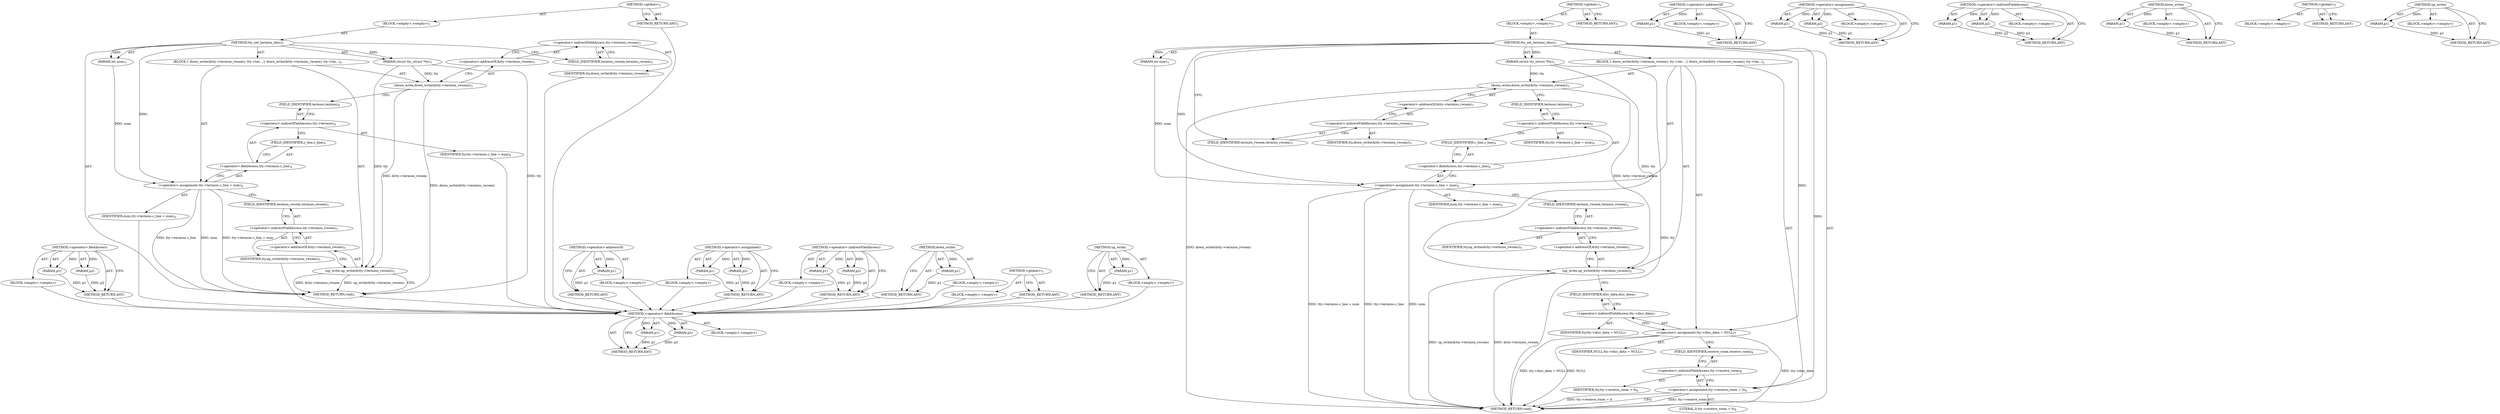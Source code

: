 digraph "up_write" {
vulnerable_66 [label=<(METHOD,&lt;operator&gt;.fieldAccess)>];
vulnerable_67 [label=<(PARAM,p1)>];
vulnerable_68 [label=<(PARAM,p2)>];
vulnerable_69 [label=<(BLOCK,&lt;empty&gt;,&lt;empty&gt;)>];
vulnerable_70 [label=<(METHOD_RETURN,ANY)>];
vulnerable_6 [label=<(METHOD,&lt;global&gt;)<SUB>1</SUB>>];
vulnerable_7 [label=<(BLOCK,&lt;empty&gt;,&lt;empty&gt;)<SUB>1</SUB>>];
vulnerable_8 [label=<(METHOD,tty_set_termios_ldisc)<SUB>1</SUB>>];
vulnerable_9 [label=<(PARAM,struct tty_struct *tty)<SUB>1</SUB>>];
vulnerable_10 [label=<(PARAM,int num)<SUB>1</SUB>>];
vulnerable_11 [label=<(BLOCK,{
 	down_write(&amp;tty-&gt;termios_rwsem);
 	tty-&gt;ter...,{
 	down_write(&amp;tty-&gt;termios_rwsem);
 	tty-&gt;ter...)<SUB>2</SUB>>];
vulnerable_12 [label=<(down_write,down_write(&amp;tty-&gt;termios_rwsem))<SUB>3</SUB>>];
vulnerable_13 [label=<(&lt;operator&gt;.addressOf,&amp;tty-&gt;termios_rwsem)<SUB>3</SUB>>];
vulnerable_14 [label=<(&lt;operator&gt;.indirectFieldAccess,tty-&gt;termios_rwsem)<SUB>3</SUB>>];
vulnerable_15 [label=<(IDENTIFIER,tty,down_write(&amp;tty-&gt;termios_rwsem))<SUB>3</SUB>>];
vulnerable_16 [label=<(FIELD_IDENTIFIER,termios_rwsem,termios_rwsem)<SUB>3</SUB>>];
vulnerable_17 [label=<(&lt;operator&gt;.assignment,tty-&gt;termios.c_line = num)<SUB>4</SUB>>];
vulnerable_18 [label=<(&lt;operator&gt;.fieldAccess,tty-&gt;termios.c_line)<SUB>4</SUB>>];
vulnerable_19 [label=<(&lt;operator&gt;.indirectFieldAccess,tty-&gt;termios)<SUB>4</SUB>>];
vulnerable_20 [label=<(IDENTIFIER,tty,tty-&gt;termios.c_line = num)<SUB>4</SUB>>];
vulnerable_21 [label=<(FIELD_IDENTIFIER,termios,termios)<SUB>4</SUB>>];
vulnerable_22 [label=<(FIELD_IDENTIFIER,c_line,c_line)<SUB>4</SUB>>];
vulnerable_23 [label=<(IDENTIFIER,num,tty-&gt;termios.c_line = num)<SUB>4</SUB>>];
vulnerable_24 [label=<(up_write,up_write(&amp;tty-&gt;termios_rwsem))<SUB>5</SUB>>];
vulnerable_25 [label=<(&lt;operator&gt;.addressOf,&amp;tty-&gt;termios_rwsem)<SUB>5</SUB>>];
vulnerable_26 [label=<(&lt;operator&gt;.indirectFieldAccess,tty-&gt;termios_rwsem)<SUB>5</SUB>>];
vulnerable_27 [label=<(IDENTIFIER,tty,up_write(&amp;tty-&gt;termios_rwsem))<SUB>5</SUB>>];
vulnerable_28 [label=<(FIELD_IDENTIFIER,termios_rwsem,termios_rwsem)<SUB>5</SUB>>];
vulnerable_29 [label=<(METHOD_RETURN,void)<SUB>1</SUB>>];
vulnerable_31 [label=<(METHOD_RETURN,ANY)<SUB>1</SUB>>];
vulnerable_52 [label=<(METHOD,&lt;operator&gt;.addressOf)>];
vulnerable_53 [label=<(PARAM,p1)>];
vulnerable_54 [label=<(BLOCK,&lt;empty&gt;,&lt;empty&gt;)>];
vulnerable_55 [label=<(METHOD_RETURN,ANY)>];
vulnerable_61 [label=<(METHOD,&lt;operator&gt;.assignment)>];
vulnerable_62 [label=<(PARAM,p1)>];
vulnerable_63 [label=<(PARAM,p2)>];
vulnerable_64 [label=<(BLOCK,&lt;empty&gt;,&lt;empty&gt;)>];
vulnerable_65 [label=<(METHOD_RETURN,ANY)>];
vulnerable_56 [label=<(METHOD,&lt;operator&gt;.indirectFieldAccess)>];
vulnerable_57 [label=<(PARAM,p1)>];
vulnerable_58 [label=<(PARAM,p2)>];
vulnerable_59 [label=<(BLOCK,&lt;empty&gt;,&lt;empty&gt;)>];
vulnerable_60 [label=<(METHOD_RETURN,ANY)>];
vulnerable_48 [label=<(METHOD,down_write)>];
vulnerable_49 [label=<(PARAM,p1)>];
vulnerable_50 [label=<(BLOCK,&lt;empty&gt;,&lt;empty&gt;)>];
vulnerable_51 [label=<(METHOD_RETURN,ANY)>];
vulnerable_42 [label=<(METHOD,&lt;global&gt;)<SUB>1</SUB>>];
vulnerable_43 [label=<(BLOCK,&lt;empty&gt;,&lt;empty&gt;)>];
vulnerable_44 [label=<(METHOD_RETURN,ANY)>];
vulnerable_71 [label=<(METHOD,up_write)>];
vulnerable_72 [label=<(PARAM,p1)>];
vulnerable_73 [label=<(BLOCK,&lt;empty&gt;,&lt;empty&gt;)>];
vulnerable_74 [label=<(METHOD_RETURN,ANY)>];
fixed_76 [label=<(METHOD,&lt;operator&gt;.fieldAccess)>];
fixed_77 [label=<(PARAM,p1)>];
fixed_78 [label=<(PARAM,p2)>];
fixed_79 [label=<(BLOCK,&lt;empty&gt;,&lt;empty&gt;)>];
fixed_80 [label=<(METHOD_RETURN,ANY)>];
fixed_6 [label=<(METHOD,&lt;global&gt;)<SUB>1</SUB>>];
fixed_7 [label=<(BLOCK,&lt;empty&gt;,&lt;empty&gt;)<SUB>1</SUB>>];
fixed_8 [label=<(METHOD,tty_set_termios_ldisc)<SUB>1</SUB>>];
fixed_9 [label=<(PARAM,struct tty_struct *tty)<SUB>1</SUB>>];
fixed_10 [label=<(PARAM,int num)<SUB>1</SUB>>];
fixed_11 [label=<(BLOCK,{
 	down_write(&amp;tty-&gt;termios_rwsem);
 	tty-&gt;ter...,{
 	down_write(&amp;tty-&gt;termios_rwsem);
 	tty-&gt;ter...)<SUB>2</SUB>>];
fixed_12 [label=<(down_write,down_write(&amp;tty-&gt;termios_rwsem))<SUB>3</SUB>>];
fixed_13 [label=<(&lt;operator&gt;.addressOf,&amp;tty-&gt;termios_rwsem)<SUB>3</SUB>>];
fixed_14 [label=<(&lt;operator&gt;.indirectFieldAccess,tty-&gt;termios_rwsem)<SUB>3</SUB>>];
fixed_15 [label=<(IDENTIFIER,tty,down_write(&amp;tty-&gt;termios_rwsem))<SUB>3</SUB>>];
fixed_16 [label=<(FIELD_IDENTIFIER,termios_rwsem,termios_rwsem)<SUB>3</SUB>>];
fixed_17 [label=<(&lt;operator&gt;.assignment,tty-&gt;termios.c_line = num)<SUB>4</SUB>>];
fixed_18 [label=<(&lt;operator&gt;.fieldAccess,tty-&gt;termios.c_line)<SUB>4</SUB>>];
fixed_19 [label=<(&lt;operator&gt;.indirectFieldAccess,tty-&gt;termios)<SUB>4</SUB>>];
fixed_20 [label=<(IDENTIFIER,tty,tty-&gt;termios.c_line = num)<SUB>4</SUB>>];
fixed_21 [label=<(FIELD_IDENTIFIER,termios,termios)<SUB>4</SUB>>];
fixed_22 [label=<(FIELD_IDENTIFIER,c_line,c_line)<SUB>4</SUB>>];
fixed_23 [label=<(IDENTIFIER,num,tty-&gt;termios.c_line = num)<SUB>4</SUB>>];
fixed_24 [label=<(up_write,up_write(&amp;tty-&gt;termios_rwsem))<SUB>5</SUB>>];
fixed_25 [label=<(&lt;operator&gt;.addressOf,&amp;tty-&gt;termios_rwsem)<SUB>5</SUB>>];
fixed_26 [label=<(&lt;operator&gt;.indirectFieldAccess,tty-&gt;termios_rwsem)<SUB>5</SUB>>];
fixed_27 [label=<(IDENTIFIER,tty,up_write(&amp;tty-&gt;termios_rwsem))<SUB>5</SUB>>];
fixed_28 [label=<(FIELD_IDENTIFIER,termios_rwsem,termios_rwsem)<SUB>5</SUB>>];
fixed_29 [label=<(&lt;operator&gt;.assignment,tty-&gt;disc_data = NULL)<SUB>7</SUB>>];
fixed_30 [label=<(&lt;operator&gt;.indirectFieldAccess,tty-&gt;disc_data)<SUB>7</SUB>>];
fixed_31 [label=<(IDENTIFIER,tty,tty-&gt;disc_data = NULL)<SUB>7</SUB>>];
fixed_32 [label=<(FIELD_IDENTIFIER,disc_data,disc_data)<SUB>7</SUB>>];
fixed_33 [label=<(IDENTIFIER,NULL,tty-&gt;disc_data = NULL)<SUB>7</SUB>>];
fixed_34 [label=<(&lt;operator&gt;.assignment,tty-&gt;receive_room = 0)<SUB>8</SUB>>];
fixed_35 [label=<(&lt;operator&gt;.indirectFieldAccess,tty-&gt;receive_room)<SUB>8</SUB>>];
fixed_36 [label=<(IDENTIFIER,tty,tty-&gt;receive_room = 0)<SUB>8</SUB>>];
fixed_37 [label=<(FIELD_IDENTIFIER,receive_room,receive_room)<SUB>8</SUB>>];
fixed_38 [label=<(LITERAL,0,tty-&gt;receive_room = 0)<SUB>8</SUB>>];
fixed_39 [label=<(METHOD_RETURN,void)<SUB>1</SUB>>];
fixed_41 [label=<(METHOD_RETURN,ANY)<SUB>1</SUB>>];
fixed_62 [label=<(METHOD,&lt;operator&gt;.addressOf)>];
fixed_63 [label=<(PARAM,p1)>];
fixed_64 [label=<(BLOCK,&lt;empty&gt;,&lt;empty&gt;)>];
fixed_65 [label=<(METHOD_RETURN,ANY)>];
fixed_71 [label=<(METHOD,&lt;operator&gt;.assignment)>];
fixed_72 [label=<(PARAM,p1)>];
fixed_73 [label=<(PARAM,p2)>];
fixed_74 [label=<(BLOCK,&lt;empty&gt;,&lt;empty&gt;)>];
fixed_75 [label=<(METHOD_RETURN,ANY)>];
fixed_66 [label=<(METHOD,&lt;operator&gt;.indirectFieldAccess)>];
fixed_67 [label=<(PARAM,p1)>];
fixed_68 [label=<(PARAM,p2)>];
fixed_69 [label=<(BLOCK,&lt;empty&gt;,&lt;empty&gt;)>];
fixed_70 [label=<(METHOD_RETURN,ANY)>];
fixed_58 [label=<(METHOD,down_write)>];
fixed_59 [label=<(PARAM,p1)>];
fixed_60 [label=<(BLOCK,&lt;empty&gt;,&lt;empty&gt;)>];
fixed_61 [label=<(METHOD_RETURN,ANY)>];
fixed_52 [label=<(METHOD,&lt;global&gt;)<SUB>1</SUB>>];
fixed_53 [label=<(BLOCK,&lt;empty&gt;,&lt;empty&gt;)>];
fixed_54 [label=<(METHOD_RETURN,ANY)>];
fixed_81 [label=<(METHOD,up_write)>];
fixed_82 [label=<(PARAM,p1)>];
fixed_83 [label=<(BLOCK,&lt;empty&gt;,&lt;empty&gt;)>];
fixed_84 [label=<(METHOD_RETURN,ANY)>];
vulnerable_66 -> vulnerable_67  [key=0, label="AST: "];
vulnerable_66 -> vulnerable_67  [key=1, label="DDG: "];
vulnerable_66 -> vulnerable_69  [key=0, label="AST: "];
vulnerable_66 -> vulnerable_68  [key=0, label="AST: "];
vulnerable_66 -> vulnerable_68  [key=1, label="DDG: "];
vulnerable_66 -> vulnerable_70  [key=0, label="AST: "];
vulnerable_66 -> vulnerable_70  [key=1, label="CFG: "];
vulnerable_67 -> vulnerable_70  [key=0, label="DDG: p1"];
vulnerable_68 -> vulnerable_70  [key=0, label="DDG: p2"];
vulnerable_69 -> fixed_76  [key=0];
vulnerable_70 -> fixed_76  [key=0];
vulnerable_6 -> vulnerable_7  [key=0, label="AST: "];
vulnerable_6 -> vulnerable_31  [key=0, label="AST: "];
vulnerable_6 -> vulnerable_31  [key=1, label="CFG: "];
vulnerable_7 -> vulnerable_8  [key=0, label="AST: "];
vulnerable_8 -> vulnerable_9  [key=0, label="AST: "];
vulnerable_8 -> vulnerable_9  [key=1, label="DDG: "];
vulnerable_8 -> vulnerable_10  [key=0, label="AST: "];
vulnerable_8 -> vulnerable_10  [key=1, label="DDG: "];
vulnerable_8 -> vulnerable_11  [key=0, label="AST: "];
vulnerable_8 -> vulnerable_29  [key=0, label="AST: "];
vulnerable_8 -> vulnerable_16  [key=0, label="CFG: "];
vulnerable_8 -> vulnerable_17  [key=0, label="DDG: "];
vulnerable_9 -> vulnerable_29  [key=0, label="DDG: tty"];
vulnerable_9 -> vulnerable_12  [key=0, label="DDG: tty"];
vulnerable_9 -> vulnerable_24  [key=0, label="DDG: tty"];
vulnerable_10 -> vulnerable_17  [key=0, label="DDG: num"];
vulnerable_11 -> vulnerable_12  [key=0, label="AST: "];
vulnerable_11 -> vulnerable_17  [key=0, label="AST: "];
vulnerable_11 -> vulnerable_24  [key=0, label="AST: "];
vulnerable_12 -> vulnerable_13  [key=0, label="AST: "];
vulnerable_12 -> vulnerable_21  [key=0, label="CFG: "];
vulnerable_12 -> vulnerable_29  [key=0, label="DDG: down_write(&amp;tty-&gt;termios_rwsem)"];
vulnerable_12 -> vulnerable_24  [key=0, label="DDG: &amp;tty-&gt;termios_rwsem"];
vulnerable_13 -> vulnerable_14  [key=0, label="AST: "];
vulnerable_13 -> vulnerable_12  [key=0, label="CFG: "];
vulnerable_14 -> vulnerable_15  [key=0, label="AST: "];
vulnerable_14 -> vulnerable_16  [key=0, label="AST: "];
vulnerable_14 -> vulnerable_13  [key=0, label="CFG: "];
vulnerable_15 -> fixed_76  [key=0];
vulnerable_16 -> vulnerable_14  [key=0, label="CFG: "];
vulnerable_17 -> vulnerable_18  [key=0, label="AST: "];
vulnerable_17 -> vulnerable_23  [key=0, label="AST: "];
vulnerable_17 -> vulnerable_28  [key=0, label="CFG: "];
vulnerable_17 -> vulnerable_29  [key=0, label="DDG: tty-&gt;termios.c_line"];
vulnerable_17 -> vulnerable_29  [key=1, label="DDG: num"];
vulnerable_17 -> vulnerable_29  [key=2, label="DDG: tty-&gt;termios.c_line = num"];
vulnerable_18 -> vulnerable_19  [key=0, label="AST: "];
vulnerable_18 -> vulnerable_22  [key=0, label="AST: "];
vulnerable_18 -> vulnerable_17  [key=0, label="CFG: "];
vulnerable_19 -> vulnerable_20  [key=0, label="AST: "];
vulnerable_19 -> vulnerable_21  [key=0, label="AST: "];
vulnerable_19 -> vulnerable_22  [key=0, label="CFG: "];
vulnerable_20 -> fixed_76  [key=0];
vulnerable_21 -> vulnerable_19  [key=0, label="CFG: "];
vulnerable_22 -> vulnerable_18  [key=0, label="CFG: "];
vulnerable_23 -> fixed_76  [key=0];
vulnerable_24 -> vulnerable_25  [key=0, label="AST: "];
vulnerable_24 -> vulnerable_29  [key=0, label="CFG: "];
vulnerable_24 -> vulnerable_29  [key=1, label="DDG: &amp;tty-&gt;termios_rwsem"];
vulnerable_24 -> vulnerable_29  [key=2, label="DDG: up_write(&amp;tty-&gt;termios_rwsem)"];
vulnerable_25 -> vulnerable_26  [key=0, label="AST: "];
vulnerable_25 -> vulnerable_24  [key=0, label="CFG: "];
vulnerable_26 -> vulnerable_27  [key=0, label="AST: "];
vulnerable_26 -> vulnerable_28  [key=0, label="AST: "];
vulnerable_26 -> vulnerable_25  [key=0, label="CFG: "];
vulnerable_27 -> fixed_76  [key=0];
vulnerable_28 -> vulnerable_26  [key=0, label="CFG: "];
vulnerable_29 -> fixed_76  [key=0];
vulnerable_31 -> fixed_76  [key=0];
vulnerable_52 -> vulnerable_53  [key=0, label="AST: "];
vulnerable_52 -> vulnerable_53  [key=1, label="DDG: "];
vulnerable_52 -> vulnerable_54  [key=0, label="AST: "];
vulnerable_52 -> vulnerable_55  [key=0, label="AST: "];
vulnerable_52 -> vulnerable_55  [key=1, label="CFG: "];
vulnerable_53 -> vulnerable_55  [key=0, label="DDG: p1"];
vulnerable_54 -> fixed_76  [key=0];
vulnerable_55 -> fixed_76  [key=0];
vulnerable_61 -> vulnerable_62  [key=0, label="AST: "];
vulnerable_61 -> vulnerable_62  [key=1, label="DDG: "];
vulnerable_61 -> vulnerable_64  [key=0, label="AST: "];
vulnerable_61 -> vulnerable_63  [key=0, label="AST: "];
vulnerable_61 -> vulnerable_63  [key=1, label="DDG: "];
vulnerable_61 -> vulnerable_65  [key=0, label="AST: "];
vulnerable_61 -> vulnerable_65  [key=1, label="CFG: "];
vulnerable_62 -> vulnerable_65  [key=0, label="DDG: p1"];
vulnerable_63 -> vulnerable_65  [key=0, label="DDG: p2"];
vulnerable_64 -> fixed_76  [key=0];
vulnerable_65 -> fixed_76  [key=0];
vulnerable_56 -> vulnerable_57  [key=0, label="AST: "];
vulnerable_56 -> vulnerable_57  [key=1, label="DDG: "];
vulnerable_56 -> vulnerable_59  [key=0, label="AST: "];
vulnerable_56 -> vulnerable_58  [key=0, label="AST: "];
vulnerable_56 -> vulnerable_58  [key=1, label="DDG: "];
vulnerable_56 -> vulnerable_60  [key=0, label="AST: "];
vulnerable_56 -> vulnerable_60  [key=1, label="CFG: "];
vulnerable_57 -> vulnerable_60  [key=0, label="DDG: p1"];
vulnerable_58 -> vulnerable_60  [key=0, label="DDG: p2"];
vulnerable_59 -> fixed_76  [key=0];
vulnerable_60 -> fixed_76  [key=0];
vulnerable_48 -> vulnerable_49  [key=0, label="AST: "];
vulnerable_48 -> vulnerable_49  [key=1, label="DDG: "];
vulnerable_48 -> vulnerable_50  [key=0, label="AST: "];
vulnerable_48 -> vulnerable_51  [key=0, label="AST: "];
vulnerable_48 -> vulnerable_51  [key=1, label="CFG: "];
vulnerable_49 -> vulnerable_51  [key=0, label="DDG: p1"];
vulnerable_50 -> fixed_76  [key=0];
vulnerable_51 -> fixed_76  [key=0];
vulnerable_42 -> vulnerable_43  [key=0, label="AST: "];
vulnerable_42 -> vulnerable_44  [key=0, label="AST: "];
vulnerable_42 -> vulnerable_44  [key=1, label="CFG: "];
vulnerable_43 -> fixed_76  [key=0];
vulnerable_44 -> fixed_76  [key=0];
vulnerable_71 -> vulnerable_72  [key=0, label="AST: "];
vulnerable_71 -> vulnerable_72  [key=1, label="DDG: "];
vulnerable_71 -> vulnerable_73  [key=0, label="AST: "];
vulnerable_71 -> vulnerable_74  [key=0, label="AST: "];
vulnerable_71 -> vulnerable_74  [key=1, label="CFG: "];
vulnerable_72 -> vulnerable_74  [key=0, label="DDG: p1"];
vulnerable_73 -> fixed_76  [key=0];
vulnerable_74 -> fixed_76  [key=0];
fixed_76 -> fixed_77  [key=0, label="AST: "];
fixed_76 -> fixed_77  [key=1, label="DDG: "];
fixed_76 -> fixed_79  [key=0, label="AST: "];
fixed_76 -> fixed_78  [key=0, label="AST: "];
fixed_76 -> fixed_78  [key=1, label="DDG: "];
fixed_76 -> fixed_80  [key=0, label="AST: "];
fixed_76 -> fixed_80  [key=1, label="CFG: "];
fixed_77 -> fixed_80  [key=0, label="DDG: p1"];
fixed_78 -> fixed_80  [key=0, label="DDG: p2"];
fixed_6 -> fixed_7  [key=0, label="AST: "];
fixed_6 -> fixed_41  [key=0, label="AST: "];
fixed_6 -> fixed_41  [key=1, label="CFG: "];
fixed_7 -> fixed_8  [key=0, label="AST: "];
fixed_8 -> fixed_9  [key=0, label="AST: "];
fixed_8 -> fixed_9  [key=1, label="DDG: "];
fixed_8 -> fixed_10  [key=0, label="AST: "];
fixed_8 -> fixed_10  [key=1, label="DDG: "];
fixed_8 -> fixed_11  [key=0, label="AST: "];
fixed_8 -> fixed_39  [key=0, label="AST: "];
fixed_8 -> fixed_16  [key=0, label="CFG: "];
fixed_8 -> fixed_17  [key=0, label="DDG: "];
fixed_8 -> fixed_29  [key=0, label="DDG: "];
fixed_8 -> fixed_34  [key=0, label="DDG: "];
fixed_9 -> fixed_39  [key=0, label="DDG: tty"];
fixed_9 -> fixed_12  [key=0, label="DDG: tty"];
fixed_9 -> fixed_24  [key=0, label="DDG: tty"];
fixed_10 -> fixed_17  [key=0, label="DDG: num"];
fixed_11 -> fixed_12  [key=0, label="AST: "];
fixed_11 -> fixed_17  [key=0, label="AST: "];
fixed_11 -> fixed_24  [key=0, label="AST: "];
fixed_11 -> fixed_29  [key=0, label="AST: "];
fixed_11 -> fixed_34  [key=0, label="AST: "];
fixed_12 -> fixed_13  [key=0, label="AST: "];
fixed_12 -> fixed_21  [key=0, label="CFG: "];
fixed_12 -> fixed_39  [key=0, label="DDG: down_write(&amp;tty-&gt;termios_rwsem)"];
fixed_12 -> fixed_24  [key=0, label="DDG: &amp;tty-&gt;termios_rwsem"];
fixed_13 -> fixed_14  [key=0, label="AST: "];
fixed_13 -> fixed_12  [key=0, label="CFG: "];
fixed_14 -> fixed_15  [key=0, label="AST: "];
fixed_14 -> fixed_16  [key=0, label="AST: "];
fixed_14 -> fixed_13  [key=0, label="CFG: "];
fixed_16 -> fixed_14  [key=0, label="CFG: "];
fixed_17 -> fixed_18  [key=0, label="AST: "];
fixed_17 -> fixed_23  [key=0, label="AST: "];
fixed_17 -> fixed_28  [key=0, label="CFG: "];
fixed_17 -> fixed_39  [key=0, label="DDG: tty-&gt;termios.c_line"];
fixed_17 -> fixed_39  [key=1, label="DDG: num"];
fixed_17 -> fixed_39  [key=2, label="DDG: tty-&gt;termios.c_line = num"];
fixed_18 -> fixed_19  [key=0, label="AST: "];
fixed_18 -> fixed_22  [key=0, label="AST: "];
fixed_18 -> fixed_17  [key=0, label="CFG: "];
fixed_19 -> fixed_20  [key=0, label="AST: "];
fixed_19 -> fixed_21  [key=0, label="AST: "];
fixed_19 -> fixed_22  [key=0, label="CFG: "];
fixed_21 -> fixed_19  [key=0, label="CFG: "];
fixed_22 -> fixed_18  [key=0, label="CFG: "];
fixed_24 -> fixed_25  [key=0, label="AST: "];
fixed_24 -> fixed_32  [key=0, label="CFG: "];
fixed_24 -> fixed_39  [key=0, label="DDG: &amp;tty-&gt;termios_rwsem"];
fixed_24 -> fixed_39  [key=1, label="DDG: up_write(&amp;tty-&gt;termios_rwsem)"];
fixed_25 -> fixed_26  [key=0, label="AST: "];
fixed_25 -> fixed_24  [key=0, label="CFG: "];
fixed_26 -> fixed_27  [key=0, label="AST: "];
fixed_26 -> fixed_28  [key=0, label="AST: "];
fixed_26 -> fixed_25  [key=0, label="CFG: "];
fixed_28 -> fixed_26  [key=0, label="CFG: "];
fixed_29 -> fixed_30  [key=0, label="AST: "];
fixed_29 -> fixed_33  [key=0, label="AST: "];
fixed_29 -> fixed_37  [key=0, label="CFG: "];
fixed_29 -> fixed_39  [key=0, label="DDG: tty-&gt;disc_data"];
fixed_29 -> fixed_39  [key=1, label="DDG: tty-&gt;disc_data = NULL"];
fixed_29 -> fixed_39  [key=2, label="DDG: NULL"];
fixed_30 -> fixed_31  [key=0, label="AST: "];
fixed_30 -> fixed_32  [key=0, label="AST: "];
fixed_30 -> fixed_29  [key=0, label="CFG: "];
fixed_32 -> fixed_30  [key=0, label="CFG: "];
fixed_34 -> fixed_35  [key=0, label="AST: "];
fixed_34 -> fixed_38  [key=0, label="AST: "];
fixed_34 -> fixed_39  [key=0, label="CFG: "];
fixed_34 -> fixed_39  [key=1, label="DDG: tty-&gt;receive_room"];
fixed_34 -> fixed_39  [key=2, label="DDG: tty-&gt;receive_room = 0"];
fixed_35 -> fixed_36  [key=0, label="AST: "];
fixed_35 -> fixed_37  [key=0, label="AST: "];
fixed_35 -> fixed_34  [key=0, label="CFG: "];
fixed_37 -> fixed_35  [key=0, label="CFG: "];
fixed_62 -> fixed_63  [key=0, label="AST: "];
fixed_62 -> fixed_63  [key=1, label="DDG: "];
fixed_62 -> fixed_64  [key=0, label="AST: "];
fixed_62 -> fixed_65  [key=0, label="AST: "];
fixed_62 -> fixed_65  [key=1, label="CFG: "];
fixed_63 -> fixed_65  [key=0, label="DDG: p1"];
fixed_71 -> fixed_72  [key=0, label="AST: "];
fixed_71 -> fixed_72  [key=1, label="DDG: "];
fixed_71 -> fixed_74  [key=0, label="AST: "];
fixed_71 -> fixed_73  [key=0, label="AST: "];
fixed_71 -> fixed_73  [key=1, label="DDG: "];
fixed_71 -> fixed_75  [key=0, label="AST: "];
fixed_71 -> fixed_75  [key=1, label="CFG: "];
fixed_72 -> fixed_75  [key=0, label="DDG: p1"];
fixed_73 -> fixed_75  [key=0, label="DDG: p2"];
fixed_66 -> fixed_67  [key=0, label="AST: "];
fixed_66 -> fixed_67  [key=1, label="DDG: "];
fixed_66 -> fixed_69  [key=0, label="AST: "];
fixed_66 -> fixed_68  [key=0, label="AST: "];
fixed_66 -> fixed_68  [key=1, label="DDG: "];
fixed_66 -> fixed_70  [key=0, label="AST: "];
fixed_66 -> fixed_70  [key=1, label="CFG: "];
fixed_67 -> fixed_70  [key=0, label="DDG: p1"];
fixed_68 -> fixed_70  [key=0, label="DDG: p2"];
fixed_58 -> fixed_59  [key=0, label="AST: "];
fixed_58 -> fixed_59  [key=1, label="DDG: "];
fixed_58 -> fixed_60  [key=0, label="AST: "];
fixed_58 -> fixed_61  [key=0, label="AST: "];
fixed_58 -> fixed_61  [key=1, label="CFG: "];
fixed_59 -> fixed_61  [key=0, label="DDG: p1"];
fixed_52 -> fixed_53  [key=0, label="AST: "];
fixed_52 -> fixed_54  [key=0, label="AST: "];
fixed_52 -> fixed_54  [key=1, label="CFG: "];
fixed_81 -> fixed_82  [key=0, label="AST: "];
fixed_81 -> fixed_82  [key=1, label="DDG: "];
fixed_81 -> fixed_83  [key=0, label="AST: "];
fixed_81 -> fixed_84  [key=0, label="AST: "];
fixed_81 -> fixed_84  [key=1, label="CFG: "];
fixed_82 -> fixed_84  [key=0, label="DDG: p1"];
}

